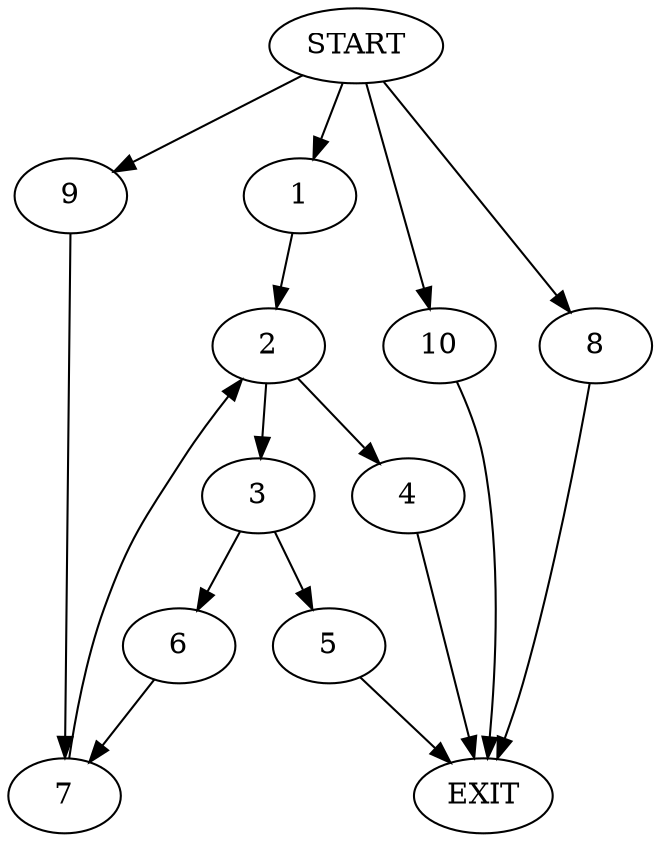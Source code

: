 digraph {
0 [label="START"]
11 [label="EXIT"]
0 -> 1
1 -> 2
2 -> 3
2 -> 4
4 -> 11
3 -> 5
3 -> 6
6 -> 7
5 -> 11
7 -> 2
0 -> 8
8 -> 11
0 -> 9
9 -> 7
0 -> 10
10 -> 11
}
